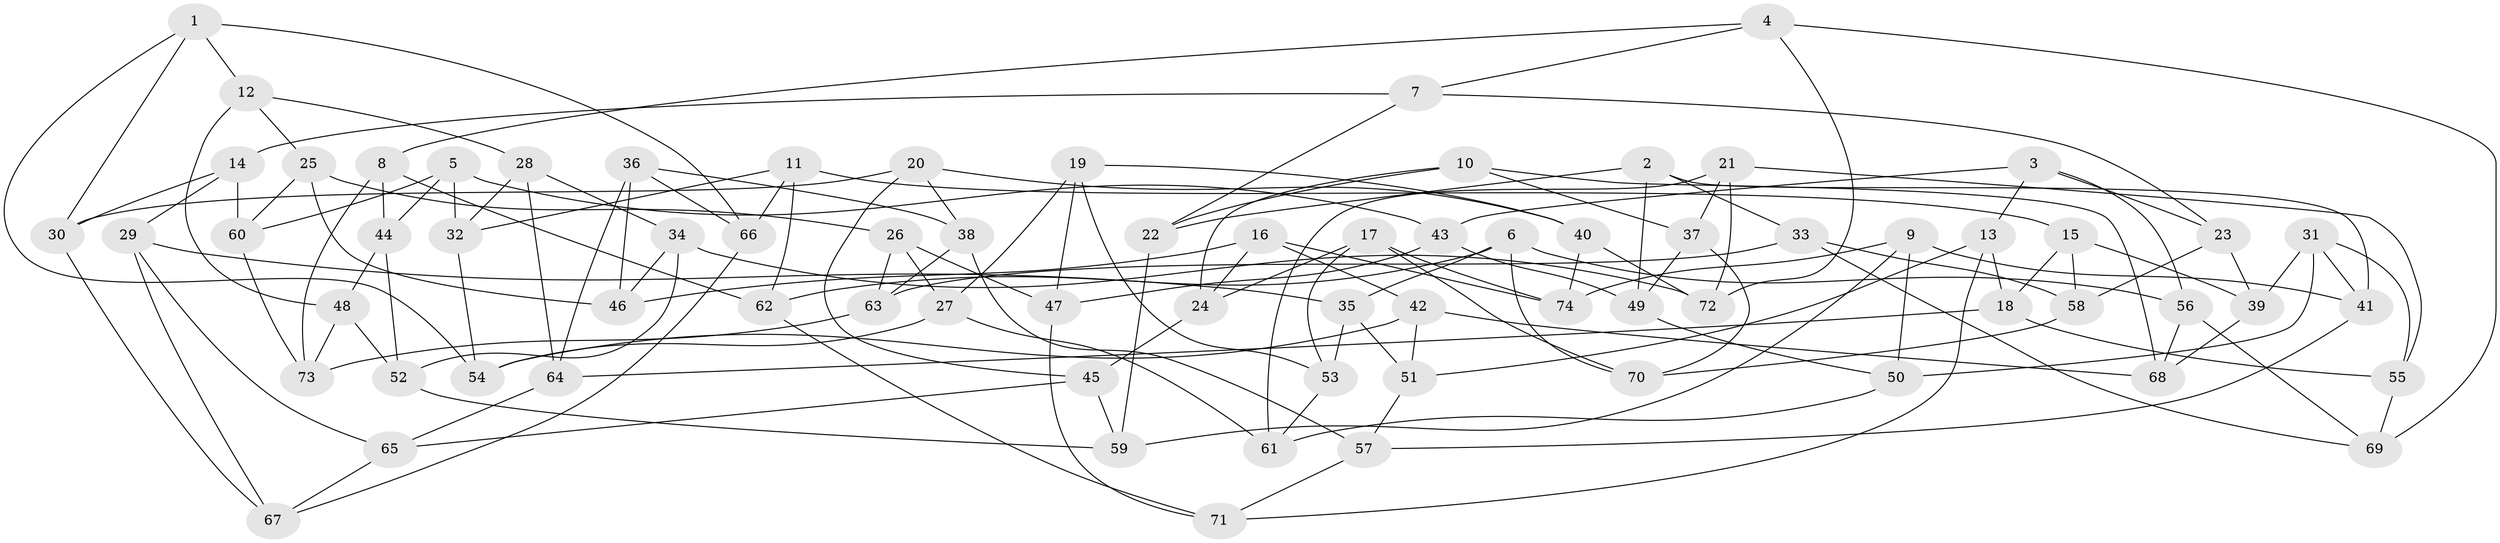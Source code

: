 // coarse degree distribution, {5: 0.13793103448275862, 4: 0.4482758620689655, 3: 0.10344827586206896, 6: 0.10344827586206896, 8: 0.10344827586206896, 7: 0.034482758620689655, 9: 0.06896551724137931}
// Generated by graph-tools (version 1.1) at 2025/03/03/04/25 22:03:02]
// undirected, 74 vertices, 148 edges
graph export_dot {
graph [start="1"]
  node [color=gray90,style=filled];
  1;
  2;
  3;
  4;
  5;
  6;
  7;
  8;
  9;
  10;
  11;
  12;
  13;
  14;
  15;
  16;
  17;
  18;
  19;
  20;
  21;
  22;
  23;
  24;
  25;
  26;
  27;
  28;
  29;
  30;
  31;
  32;
  33;
  34;
  35;
  36;
  37;
  38;
  39;
  40;
  41;
  42;
  43;
  44;
  45;
  46;
  47;
  48;
  49;
  50;
  51;
  52;
  53;
  54;
  55;
  56;
  57;
  58;
  59;
  60;
  61;
  62;
  63;
  64;
  65;
  66;
  67;
  68;
  69;
  70;
  71;
  72;
  73;
  74;
  1 -- 30;
  1 -- 12;
  1 -- 66;
  1 -- 54;
  2 -- 49;
  2 -- 41;
  2 -- 22;
  2 -- 33;
  3 -- 23;
  3 -- 43;
  3 -- 13;
  3 -- 56;
  4 -- 72;
  4 -- 7;
  4 -- 69;
  4 -- 8;
  5 -- 60;
  5 -- 32;
  5 -- 44;
  5 -- 43;
  6 -- 70;
  6 -- 62;
  6 -- 56;
  6 -- 35;
  7 -- 22;
  7 -- 23;
  7 -- 14;
  8 -- 44;
  8 -- 62;
  8 -- 73;
  9 -- 74;
  9 -- 50;
  9 -- 59;
  9 -- 41;
  10 -- 68;
  10 -- 22;
  10 -- 37;
  10 -- 24;
  11 -- 62;
  11 -- 66;
  11 -- 32;
  11 -- 15;
  12 -- 28;
  12 -- 25;
  12 -- 48;
  13 -- 71;
  13 -- 51;
  13 -- 18;
  14 -- 60;
  14 -- 29;
  14 -- 30;
  15 -- 58;
  15 -- 39;
  15 -- 18;
  16 -- 74;
  16 -- 24;
  16 -- 42;
  16 -- 46;
  17 -- 53;
  17 -- 74;
  17 -- 24;
  17 -- 70;
  18 -- 55;
  18 -- 64;
  19 -- 27;
  19 -- 53;
  19 -- 47;
  19 -- 40;
  20 -- 38;
  20 -- 30;
  20 -- 40;
  20 -- 45;
  21 -- 61;
  21 -- 55;
  21 -- 72;
  21 -- 37;
  22 -- 59;
  23 -- 58;
  23 -- 39;
  24 -- 45;
  25 -- 60;
  25 -- 46;
  25 -- 26;
  26 -- 27;
  26 -- 63;
  26 -- 47;
  27 -- 61;
  27 -- 54;
  28 -- 34;
  28 -- 64;
  28 -- 32;
  29 -- 65;
  29 -- 35;
  29 -- 67;
  30 -- 67;
  31 -- 39;
  31 -- 41;
  31 -- 50;
  31 -- 55;
  32 -- 54;
  33 -- 63;
  33 -- 58;
  33 -- 69;
  34 -- 72;
  34 -- 46;
  34 -- 52;
  35 -- 53;
  35 -- 51;
  36 -- 46;
  36 -- 64;
  36 -- 66;
  36 -- 38;
  37 -- 49;
  37 -- 70;
  38 -- 63;
  38 -- 57;
  39 -- 68;
  40 -- 74;
  40 -- 72;
  41 -- 57;
  42 -- 51;
  42 -- 68;
  42 -- 54;
  43 -- 47;
  43 -- 49;
  44 -- 52;
  44 -- 48;
  45 -- 65;
  45 -- 59;
  47 -- 71;
  48 -- 52;
  48 -- 73;
  49 -- 50;
  50 -- 61;
  51 -- 57;
  52 -- 59;
  53 -- 61;
  55 -- 69;
  56 -- 68;
  56 -- 69;
  57 -- 71;
  58 -- 70;
  60 -- 73;
  62 -- 71;
  63 -- 73;
  64 -- 65;
  65 -- 67;
  66 -- 67;
}
